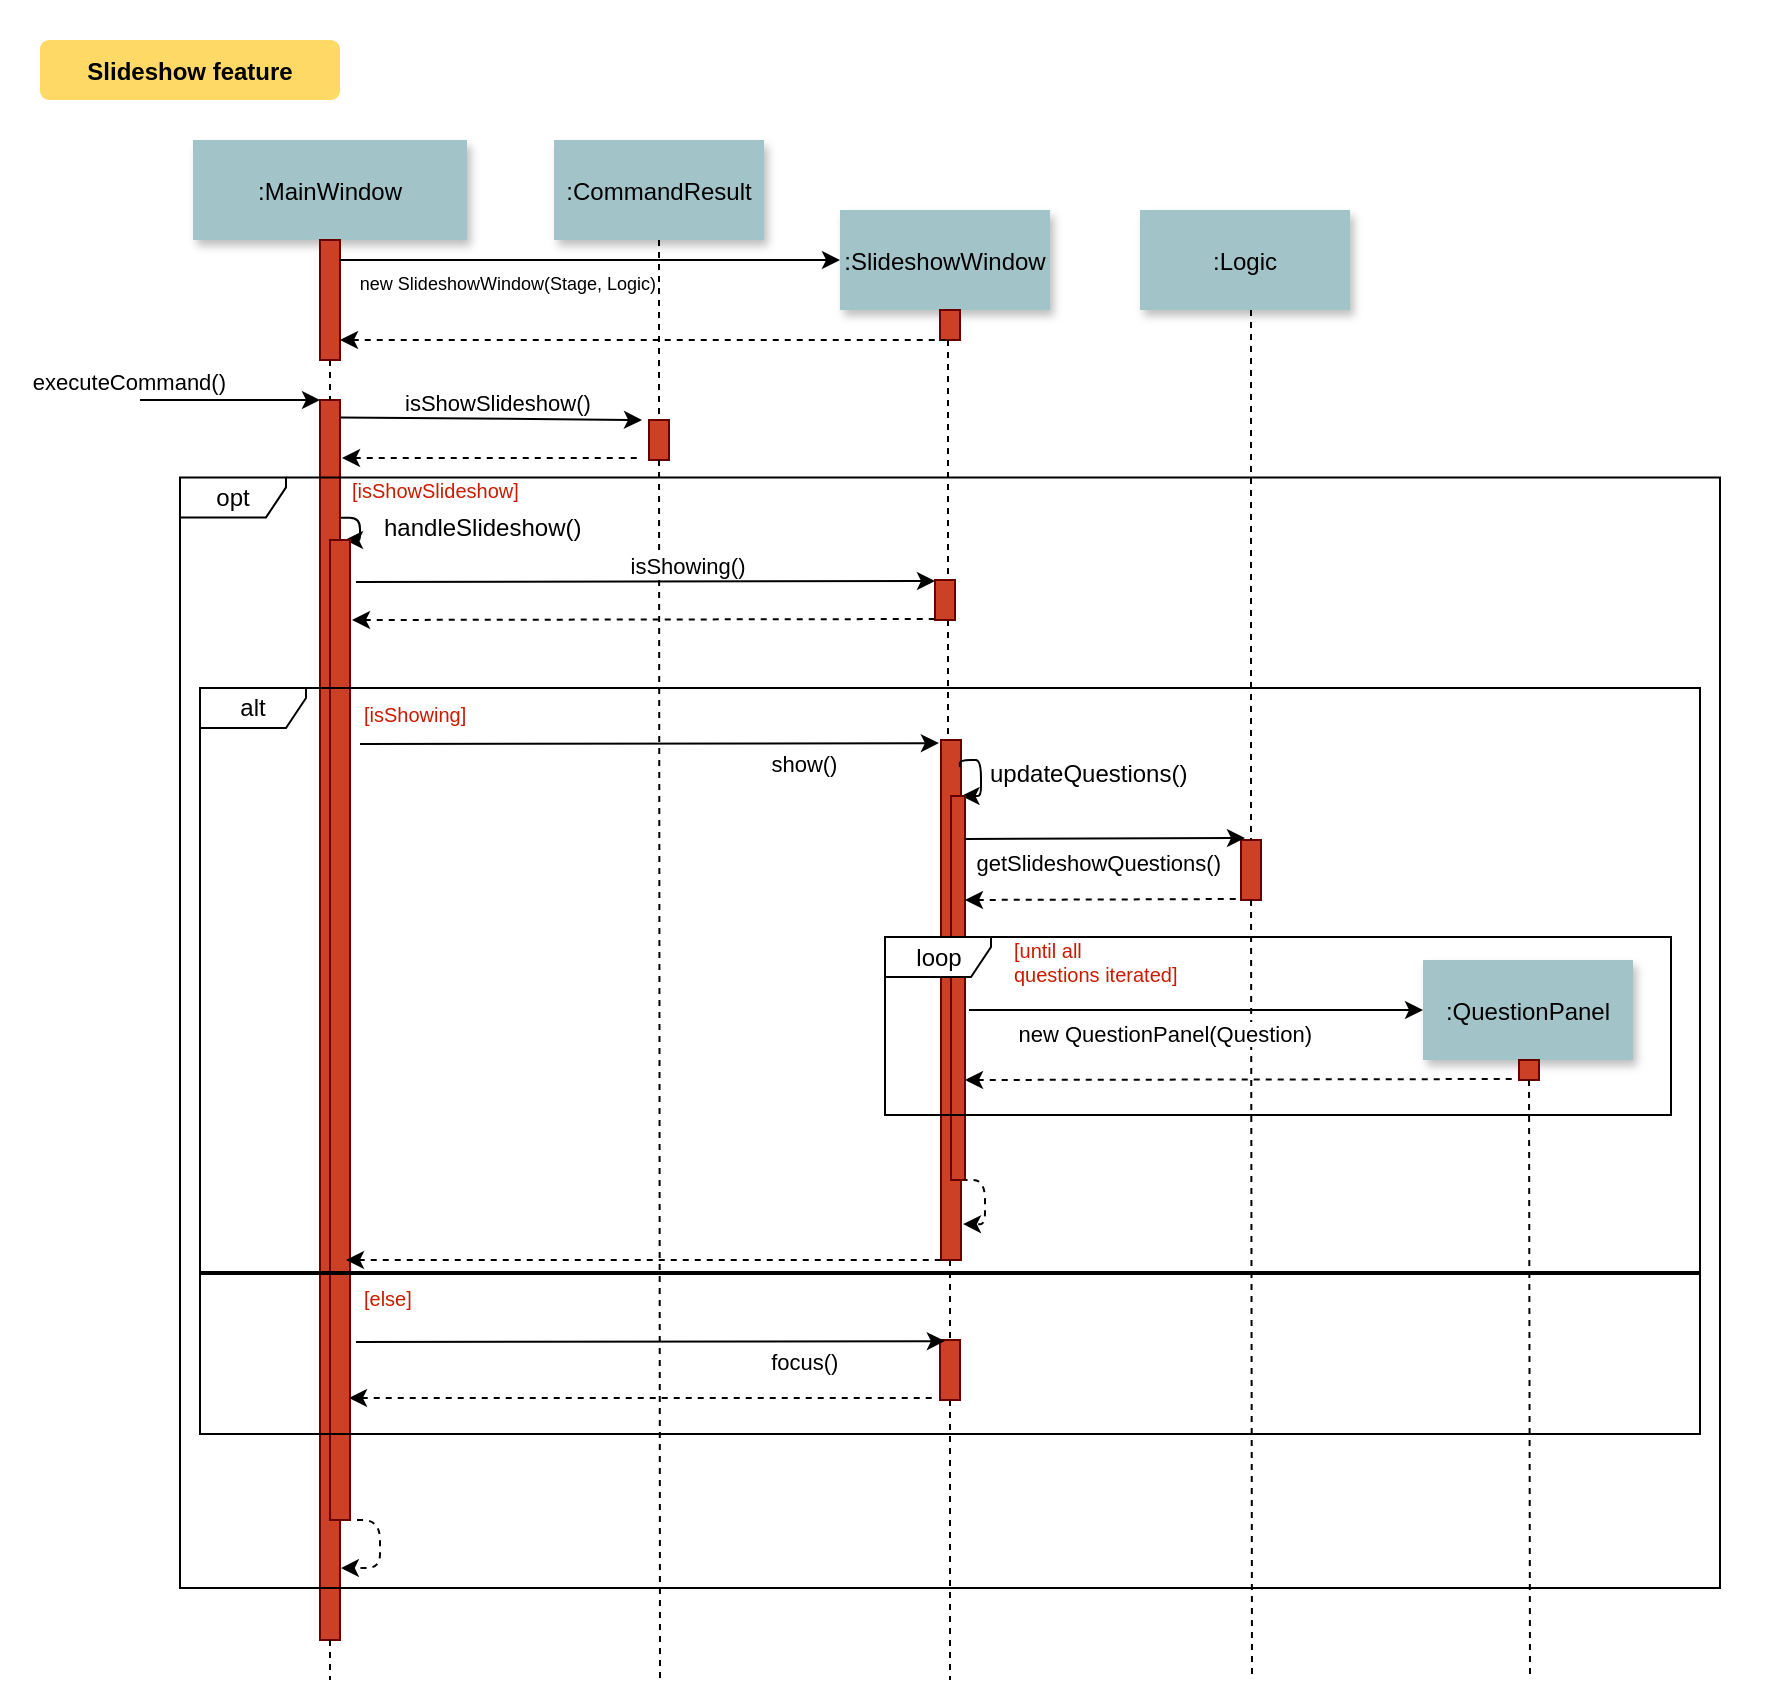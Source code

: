 <mxfile version="12.2.0" type="device" pages="1"><diagram name="Page-1" id="9361dd3d-8414-5efd-6122-117bd74ce7a7"><mxGraphModel dx="1412" dy="789" grid="1" gridSize="10" guides="1" tooltips="1" connect="1" arrows="1" fold="1" page="0" pageScale="1.5" pageWidth="826" pageHeight="1169" background="#ffffff" math="0" shadow="0"><root><mxCell id="0"/><mxCell id="1" parent="0"/><mxCell id="_MphoM6bQr7qv1nkgnH3-72" value="" style="rounded=0;whiteSpace=wrap;html=1;strokeColor=none;" parent="1" vertex="1"><mxGeometry x="40" width="890" height="840" as="geometry"/></mxCell><mxCell id="fjkoWwOl3rDA__cH2UTF-113" style="edgeStyle=orthogonalEdgeStyle;rounded=1;orthogonalLoop=1;jettySize=auto;html=1;exitX=0.988;exitY=0.095;exitDx=0;exitDy=0;exitPerimeter=0;entryX=0.75;entryY=0;entryDx=0;entryDy=0;" parent="1" source="2" target="fjkoWwOl3rDA__cH2UTF-107" edge="1"><mxGeometry relative="1" as="geometry"><Array as="points"><mxPoint x="220" y="259"/><mxPoint x="220" y="270"/></Array></mxGeometry></mxCell><mxCell id="2" value="" style="fillColor=#CC4125;strokeColor=#660000" parent="1" vertex="1"><mxGeometry x="200" y="200" width="10" height="620" as="geometry"/></mxCell><mxCell id="3" value="executeCommand()" style="edgeStyle=none;verticalLabelPosition=top;verticalAlign=bottom;labelPosition=left;align=right" parent="1" edge="1"><mxGeometry x="110" y="100" width="100" height="100" as="geometry"><mxPoint x="110" y="200" as="sourcePoint"/><mxPoint x="200" y="200" as="targetPoint"/></mxGeometry></mxCell><mxCell id="4" value=":MainWindow" style="shadow=1;fillColor=#A2C4C9;strokeColor=none" parent="1" vertex="1"><mxGeometry x="136.5" y="70" width="137" height="50" as="geometry"/></mxCell><mxCell id="7" value=":CommandResult" style="shadow=1;fillColor=#A2C4C9;strokeColor=none" parent="1" vertex="1"><mxGeometry x="317" y="70" width="105" height="50" as="geometry"/></mxCell><mxCell id="33" value="" style="edgeStyle=elbowEdgeStyle;elbow=horizontal;endArrow=none;dashed=1" parent="1" source="fjkoWwOl3rDA__cH2UTF-145" target="2" edge="1"><mxGeometry x="230.0" y="310" width="100" height="100" as="geometry"><mxPoint x="230.0" y="410" as="sourcePoint"/><mxPoint x="330" y="310" as="targetPoint"/></mxGeometry></mxCell><mxCell id="44" value="" style="edgeStyle=none;dashed=1;endArrow=none" parent="1" source="2" edge="1"><mxGeometry x="50" y="360" width="100" height="100" as="geometry"><mxPoint x="50" y="460" as="sourcePoint"/><mxPoint x="205" y="840" as="targetPoint"/></mxGeometry></mxCell><mxCell id="71" value="Slideshow feature" style="rounded=1;fontStyle=1;fillColor=#FFD966;strokeColor=none" parent="1" vertex="1"><mxGeometry x="60" y="20" width="150" height="30" as="geometry"/></mxCell><mxCell id="fjkoWwOl3rDA__cH2UTF-115" style="edgeStyle=orthogonalEdgeStyle;rounded=1;orthogonalLoop=1;jettySize=auto;html=1;exitX=0.75;exitY=1;exitDx=0;exitDy=0;entryX=1.043;entryY=0.942;entryDx=0;entryDy=0;dashed=1;entryPerimeter=0;" parent="1" source="fjkoWwOl3rDA__cH2UTF-107" target="2" edge="1"><mxGeometry relative="1" as="geometry"><mxPoint x="212.172" y="293.207" as="sourcePoint"/><mxPoint x="210.103" y="305.621" as="targetPoint"/><Array as="points"><mxPoint x="230" y="760"/><mxPoint x="230" y="784"/></Array></mxGeometry></mxCell><mxCell id="fjkoWwOl3rDA__cH2UTF-107" value="" style="fillColor=#CC4125;strokeColor=#660000" parent="1" vertex="1"><mxGeometry x="205" y="270" width="10" height="490" as="geometry"/></mxCell><mxCell id="fjkoWwOl3rDA__cH2UTF-116" value="handleSlideshow()" style="text;html=1;" parent="1" vertex="1"><mxGeometry x="230" y="250" width="70" height="30" as="geometry"/></mxCell><mxCell id="fjkoWwOl3rDA__cH2UTF-118" value="" style="fillColor=#CC4125;strokeColor=#660000" parent="1" vertex="1"><mxGeometry x="364.5" y="210" width="10" height="20" as="geometry"/></mxCell><mxCell id="fjkoWwOl3rDA__cH2UTF-119" value="isShowSlideshow()" style="edgeStyle=none;verticalLabelPosition=top;verticalAlign=bottom;labelPosition=left;align=right;exitX=1.286;exitY=0.067;exitDx=0;exitDy=0;exitPerimeter=0;" parent="1" edge="1"><mxGeometry x="-3" y="60" width="100" height="100" as="geometry"><mxPoint x="209.86" y="208.71" as="sourcePoint"/><mxPoint x="361" y="210" as="targetPoint"/><mxPoint x="52" y="1" as="offset"/></mxGeometry></mxCell><mxCell id="fjkoWwOl3rDA__cH2UTF-120" value="" style="edgeStyle=none;verticalLabelPosition=top;verticalAlign=bottom;labelPosition=left;align=right;endArrow=none;startArrow=classic;dashed=1;" parent="1" edge="1"><mxGeometry x="279" y="129.259" width="100" height="100" as="geometry"><mxPoint x="211" y="229" as="sourcePoint"/><mxPoint x="360" y="229" as="targetPoint"/></mxGeometry></mxCell><mxCell id="fjkoWwOl3rDA__cH2UTF-121" value="" style="edgeStyle=elbowEdgeStyle;elbow=horizontal;endArrow=none;dashed=1" parent="1" source="7" target="fjkoWwOl3rDA__cH2UTF-118" edge="1"><mxGeometry x="394.5" y="320" width="100" height="100" as="geometry"><mxPoint x="369.776" y="130.0" as="sourcePoint"/><mxPoint x="494.5" y="320" as="targetPoint"/></mxGeometry></mxCell><mxCell id="fjkoWwOl3rDA__cH2UTF-122" value="" style="edgeStyle=none;dashed=1;endArrow=none" parent="1" source="fjkoWwOl3rDA__cH2UTF-118" edge="1"><mxGeometry x="214.5" y="370" width="100" height="100" as="geometry"><mxPoint x="214.5" y="470" as="sourcePoint"/><mxPoint x="370" y="840" as="targetPoint"/></mxGeometry></mxCell><mxCell id="fjkoWwOl3rDA__cH2UTF-141" value=":SlideshowWindow" style="shadow=1;fillColor=#A2C4C9;strokeColor=none" parent="1" vertex="1"><mxGeometry x="460" y="105" width="105" height="50" as="geometry"/></mxCell><mxCell id="fjkoWwOl3rDA__cH2UTF-142" value="" style="fillColor=#CC4125;strokeColor=#660000" parent="1" vertex="1"><mxGeometry x="510.5" y="370" width="10" height="260" as="geometry"/></mxCell><mxCell id="fjkoWwOl3rDA__cH2UTF-143" value="" style="edgeStyle=elbowEdgeStyle;elbow=horizontal;endArrow=none;dashed=1" parent="1" source="fjkoWwOl3rDA__cH2UTF-183" target="fjkoWwOl3rDA__cH2UTF-142" edge="1"><mxGeometry x="537.5" y="355" width="100" height="100" as="geometry"><mxPoint x="512.776" y="165.0" as="sourcePoint"/><mxPoint x="637.5" y="355" as="targetPoint"/></mxGeometry></mxCell><mxCell id="fjkoWwOl3rDA__cH2UTF-144" value="" style="edgeStyle=none;dashed=1;endArrow=none" parent="1" source="fjkoWwOl3rDA__cH2UTF-189" edge="1"><mxGeometry x="359.5" y="380" width="100" height="100" as="geometry"><mxPoint x="515" y="630" as="sourcePoint"/><mxPoint x="515" y="840" as="targetPoint"/></mxGeometry></mxCell><mxCell id="fjkoWwOl3rDA__cH2UTF-145" value="" style="fillColor=#CC4125;strokeColor=#660000" parent="1" vertex="1"><mxGeometry x="200" y="120" width="10" height="60" as="geometry"/></mxCell><mxCell id="fjkoWwOl3rDA__cH2UTF-146" value="" style="edgeStyle=elbowEdgeStyle;elbow=horizontal;endArrow=none;dashed=1" parent="1" source="4" target="fjkoWwOl3rDA__cH2UTF-145" edge="1"><mxGeometry x="230.0" y="310" width="100" height="100" as="geometry"><mxPoint x="205.286" y="120" as="sourcePoint"/><mxPoint x="205.286" y="170" as="targetPoint"/></mxGeometry></mxCell><mxCell id="fjkoWwOl3rDA__cH2UTF-147" value="new SlideshowWindow(Stage, Logic)" style="edgeStyle=none;verticalLabelPosition=top;verticalAlign=bottom;labelPosition=left;align=right;fontSize=9;" parent="1" edge="1"><mxGeometry width="100" height="100" as="geometry"><mxPoint x="210" y="130" as="sourcePoint"/><mxPoint x="460" y="130" as="targetPoint"/><mxPoint x="35" y="20" as="offset"/></mxGeometry></mxCell><mxCell id="fjkoWwOl3rDA__cH2UTF-149" value="show()" style="edgeStyle=none;verticalLabelPosition=top;verticalAlign=bottom;labelPosition=left;align=right;entryX=-0.107;entryY=0.006;entryDx=0;entryDy=0;entryPerimeter=0;" parent="1" target="fjkoWwOl3rDA__cH2UTF-142" edge="1"><mxGeometry x="2.5" y="130" width="100" height="100" as="geometry"><mxPoint x="220" y="372" as="sourcePoint"/><mxPoint x="502.5" y="371" as="targetPoint"/><mxPoint x="96" y="19" as="offset"/></mxGeometry></mxCell><mxCell id="fjkoWwOl3rDA__cH2UTF-153" style="edgeStyle=orthogonalEdgeStyle;rounded=1;orthogonalLoop=1;jettySize=auto;html=1;exitX=0.967;exitY=0.323;exitDx=0;exitDy=0;entryX=0.75;entryY=0;entryDx=0;entryDy=0;exitPerimeter=0;" parent="1" target="fjkoWwOl3rDA__cH2UTF-155" edge="1"><mxGeometry relative="1" as="geometry"><mxPoint x="519.914" y="383.552" as="sourcePoint"/><Array as="points"><mxPoint x="530.5" y="380"/><mxPoint x="530.5" y="398"/></Array></mxGeometry></mxCell><mxCell id="fjkoWwOl3rDA__cH2UTF-154" style="edgeStyle=orthogonalEdgeStyle;rounded=1;orthogonalLoop=1;jettySize=auto;html=1;exitX=0.75;exitY=1;exitDx=0;exitDy=0;dashed=1;entryX=1.1;entryY=0.931;entryDx=0;entryDy=0;entryPerimeter=0;" parent="1" source="fjkoWwOl3rDA__cH2UTF-155" target="fjkoWwOl3rDA__cH2UTF-142" edge="1"><mxGeometry relative="1" as="geometry"><mxPoint x="522.672" y="431.207" as="sourcePoint"/><mxPoint x="530.5" y="490" as="targetPoint"/><Array as="points"><mxPoint x="532.5" y="590"/><mxPoint x="532.5" y="613"/></Array></mxGeometry></mxCell><mxCell id="fjkoWwOl3rDA__cH2UTF-155" value="" style="fillColor=#CC4125;strokeColor=#660000" parent="1" vertex="1"><mxGeometry x="515.5" y="398" width="7" height="192" as="geometry"/></mxCell><mxCell id="fjkoWwOl3rDA__cH2UTF-156" value="updateQuestions()" style="text;html=1;" parent="1" vertex="1"><mxGeometry x="532.5" y="373" width="100" height="30" as="geometry"/></mxCell><mxCell id="fjkoWwOl3rDA__cH2UTF-157" value=":Logic" style="shadow=1;fillColor=#A2C4C9;strokeColor=none" parent="1" vertex="1"><mxGeometry x="610" y="105" width="105" height="50" as="geometry"/></mxCell><mxCell id="fjkoWwOl3rDA__cH2UTF-158" value="" style="fillColor=#CC4125;strokeColor=#660000" parent="1" vertex="1"><mxGeometry x="660.5" y="420" width="10" height="30" as="geometry"/></mxCell><mxCell id="fjkoWwOl3rDA__cH2UTF-159" value="" style="edgeStyle=elbowEdgeStyle;elbow=horizontal;endArrow=none;dashed=1" parent="1" source="fjkoWwOl3rDA__cH2UTF-157" target="fjkoWwOl3rDA__cH2UTF-158" edge="1"><mxGeometry x="687.5" y="355" width="100" height="100" as="geometry"><mxPoint x="662.776" y="165.0" as="sourcePoint"/><mxPoint x="787.5" y="355" as="targetPoint"/></mxGeometry></mxCell><mxCell id="fjkoWwOl3rDA__cH2UTF-160" value="" style="edgeStyle=none;dashed=1;endArrow=none" parent="1" source="fjkoWwOl3rDA__cH2UTF-158" edge="1"><mxGeometry x="510" y="470" width="100" height="100" as="geometry"><mxPoint x="510" y="570" as="sourcePoint"/><mxPoint x="666" y="840" as="targetPoint"/></mxGeometry></mxCell><mxCell id="fjkoWwOl3rDA__cH2UTF-161" value="" style="edgeStyle=none;verticalLabelPosition=top;verticalAlign=bottom;labelPosition=left;align=right;endArrow=none;startArrow=classic;dashed=1;" parent="1" edge="1"><mxGeometry x="578.5" y="349.759" width="100" height="100" as="geometry"><mxPoint x="522.5" y="450" as="sourcePoint"/><mxPoint x="659.5" y="449.5" as="targetPoint"/></mxGeometry></mxCell><mxCell id="fjkoWwOl3rDA__cH2UTF-162" value="getSlideshowQuestions()" style="edgeStyle=none;verticalLabelPosition=top;verticalAlign=bottom;labelPosition=left;align=right;" parent="1" edge="1"><mxGeometry x="2.5" y="130" width="100" height="100" as="geometry"><mxPoint x="522.5" y="419.5" as="sourcePoint"/><mxPoint x="662.5" y="419" as="targetPoint"/><mxPoint x="60" y="21" as="offset"/></mxGeometry></mxCell><mxCell id="fjkoWwOl3rDA__cH2UTF-163" value=":QuestionPanel" style="shadow=1;fillColor=#A2C4C9;strokeColor=none" parent="1" vertex="1"><mxGeometry x="751.5" y="480" width="105" height="50" as="geometry"/></mxCell><mxCell id="fjkoWwOl3rDA__cH2UTF-164" value="" style="fillColor=#CC4125;strokeColor=#660000" parent="1" vertex="1"><mxGeometry x="799.5" y="530" width="10" height="10" as="geometry"/></mxCell><mxCell id="fjkoWwOl3rDA__cH2UTF-165" value="" style="edgeStyle=elbowEdgeStyle;elbow=horizontal;endArrow=none;dashed=1" parent="1" source="fjkoWwOl3rDA__cH2UTF-163" target="fjkoWwOl3rDA__cH2UTF-164" edge="1"><mxGeometry x="829" y="730" width="100" height="100" as="geometry"><mxPoint x="804.276" y="540" as="sourcePoint"/><mxPoint x="929" y="730" as="targetPoint"/></mxGeometry></mxCell><mxCell id="fjkoWwOl3rDA__cH2UTF-166" value="" style="edgeStyle=none;dashed=1;endArrow=none" parent="1" source="fjkoWwOl3rDA__cH2UTF-164" edge="1"><mxGeometry x="649" y="685" width="100" height="100" as="geometry"><mxPoint x="649" y="785" as="sourcePoint"/><mxPoint x="805" y="840" as="targetPoint"/></mxGeometry></mxCell><mxCell id="fjkoWwOl3rDA__cH2UTF-168" value="new QuestionPanel(Question)" style="edgeStyle=none;verticalLabelPosition=top;verticalAlign=bottom;labelPosition=left;align=right;entryX=0;entryY=0.5;entryDx=0;entryDy=0;" parent="1" target="fjkoWwOl3rDA__cH2UTF-163" edge="1"><mxGeometry x="1.5" y="210.5" width="100" height="100" as="geometry"><mxPoint x="524.5" y="505" as="sourcePoint"/><mxPoint x="661.5" y="499.5" as="targetPoint"/><mxPoint x="60" y="21" as="offset"/></mxGeometry></mxCell><mxCell id="fjkoWwOl3rDA__cH2UTF-169" value="" style="edgeStyle=none;verticalLabelPosition=top;verticalAlign=bottom;labelPosition=left;align=right;endArrow=none;startArrow=classic;dashed=1;" parent="1" edge="1"><mxGeometry x="715.5" y="439.759" width="100" height="100" as="geometry"><mxPoint x="522.5" y="540" as="sourcePoint"/><mxPoint x="796.5" y="539.5" as="targetPoint"/></mxGeometry></mxCell><mxCell id="fjkoWwOl3rDA__cH2UTF-170" value="" style="fillColor=#CC4125;strokeColor=#660000" parent="1" vertex="1"><mxGeometry x="510" y="155" width="10" height="15" as="geometry"/></mxCell><mxCell id="fjkoWwOl3rDA__cH2UTF-171" value="" style="edgeStyle=elbowEdgeStyle;elbow=horizontal;endArrow=none;dashed=1" parent="1" source="fjkoWwOl3rDA__cH2UTF-141" target="fjkoWwOl3rDA__cH2UTF-170" edge="1"><mxGeometry x="537.5" y="355" width="100" height="100" as="geometry"><mxPoint x="513" y="155" as="sourcePoint"/><mxPoint x="513" y="240" as="targetPoint"/></mxGeometry></mxCell><mxCell id="fjkoWwOl3rDA__cH2UTF-172" value="" style="edgeStyle=none;verticalLabelPosition=top;verticalAlign=bottom;labelPosition=left;align=right;endArrow=none;startArrow=classic;dashed=1;" parent="1" edge="1"><mxGeometry x="431.5" y="70.259" width="100" height="100" as="geometry"><mxPoint x="210" y="170" as="sourcePoint"/><mxPoint x="512.5" y="170" as="targetPoint"/></mxGeometry></mxCell><mxCell id="fjkoWwOl3rDA__cH2UTF-174" value="" style="group" parent="1" vertex="1" connectable="0"><mxGeometry x="415.5" y="462.5" width="500" height="95" as="geometry"/></mxCell><mxCell id="fjkoWwOl3rDA__cH2UTF-175" value="loop" style="shape=umlFrame;whiteSpace=wrap;html=1;width=53;height=20;" parent="fjkoWwOl3rDA__cH2UTF-174" vertex="1"><mxGeometry x="67" y="6" width="393" height="89" as="geometry"/></mxCell><mxCell id="fjkoWwOl3rDA__cH2UTF-176" value="&lt;font color=&quot;#c91b00&quot; style=&quot;font-size: 10px;&quot;&gt;[until all&lt;br style=&quot;font-size: 10px;&quot;&gt;questions iterated]&lt;/font&gt;" style="text;html=1;fontSize=10;" parent="fjkoWwOl3rDA__cH2UTF-174" vertex="1"><mxGeometry x="129.013" width="228.261" height="33.529" as="geometry"/></mxCell><mxCell id="fjkoWwOl3rDA__cH2UTF-179" value="" style="edgeStyle=none;verticalLabelPosition=top;verticalAlign=bottom;labelPosition=left;align=right;endArrow=none;startArrow=classic;dashed=1;entryX=0.25;entryY=1;entryDx=0;entryDy=0;" parent="1" target="fjkoWwOl3rDA__cH2UTF-142" edge="1"><mxGeometry x="409" y="529.759" width="100" height="100" as="geometry"><mxPoint x="213" y="630" as="sourcePoint"/><mxPoint x="490" y="629.5" as="targetPoint"/></mxGeometry></mxCell><mxCell id="fjkoWwOl3rDA__cH2UTF-184" value="isShowing()" style="edgeStyle=none;verticalLabelPosition=top;verticalAlign=bottom;labelPosition=left;align=right;" parent="1" edge="1"><mxGeometry x="143.5" y="140.5" width="100" height="100" as="geometry"><mxPoint x="218" y="291" as="sourcePoint"/><mxPoint x="507.5" y="290.5" as="targetPoint"/><mxPoint x="52" y="1" as="offset"/></mxGeometry></mxCell><mxCell id="fjkoWwOl3rDA__cH2UTF-185" value="" style="edgeStyle=none;verticalLabelPosition=top;verticalAlign=bottom;labelPosition=left;align=right;endArrow=none;startArrow=classic;dashed=1;" parent="1" edge="1"><mxGeometry x="426.5" y="209.759" width="100" height="100" as="geometry"><mxPoint x="216" y="310" as="sourcePoint"/><mxPoint x="507.5" y="309.5" as="targetPoint"/></mxGeometry></mxCell><mxCell id="fjkoWwOl3rDA__cH2UTF-183" value="" style="fillColor=#CC4125;strokeColor=#660000" parent="1" vertex="1"><mxGeometry x="507.5" y="290" width="10" height="20" as="geometry"/></mxCell><mxCell id="fjkoWwOl3rDA__cH2UTF-188" value="" style="edgeStyle=elbowEdgeStyle;elbow=horizontal;endArrow=none;dashed=1" parent="1" source="fjkoWwOl3rDA__cH2UTF-170" target="fjkoWwOl3rDA__cH2UTF-183" edge="1"><mxGeometry x="537.5" y="355" width="100" height="100" as="geometry"><mxPoint x="515" y="170" as="sourcePoint"/><mxPoint x="515" y="370" as="targetPoint"/></mxGeometry></mxCell><mxCell id="fjkoWwOl3rDA__cH2UTF-189" value="" style="fillColor=#CC4125;strokeColor=#660000" parent="1" vertex="1"><mxGeometry x="510" y="670" width="10" height="30" as="geometry"/></mxCell><mxCell id="fjkoWwOl3rDA__cH2UTF-190" value="" style="edgeStyle=none;dashed=1;endArrow=none" parent="1" target="fjkoWwOl3rDA__cH2UTF-189" edge="1"><mxGeometry x="359.5" y="380" width="100" height="100" as="geometry"><mxPoint x="515" y="630" as="sourcePoint"/><mxPoint x="515" y="760" as="targetPoint"/></mxGeometry></mxCell><mxCell id="fjkoWwOl3rDA__cH2UTF-191" value="focus()" style="edgeStyle=none;verticalLabelPosition=top;verticalAlign=bottom;labelPosition=left;align=right;entryX=-0.107;entryY=0.006;entryDx=0;entryDy=0;entryPerimeter=0;" parent="1" edge="1"><mxGeometry x="5.5" y="429" width="100" height="100" as="geometry"><mxPoint x="218" y="671" as="sourcePoint"/><mxPoint x="512.43" y="670.56" as="targetPoint"/><mxPoint x="96" y="19" as="offset"/></mxGeometry></mxCell><mxCell id="fjkoWwOl3rDA__cH2UTF-192" value="" style="edgeStyle=none;verticalLabelPosition=top;verticalAlign=bottom;labelPosition=left;align=right;endArrow=none;startArrow=classic;dashed=1;entryX=0.25;entryY=1;entryDx=0;entryDy=0;" parent="1" edge="1"><mxGeometry x="403.5" y="598.759" width="100" height="100" as="geometry"><mxPoint x="214.5" y="699" as="sourcePoint"/><mxPoint x="507.5" y="699" as="targetPoint"/></mxGeometry></mxCell><mxCell id="fjkoWwOl3rDA__cH2UTF-199" value="" style="html=1;fontSize=10;fillColor=none;" parent="1" vertex="1"><mxGeometry x="140" y="637" width="750" height="80" as="geometry"/></mxCell><mxCell id="fjkoWwOl3rDA__cH2UTF-200" value="&lt;font color=&quot;#c91b00&quot;&gt;[else]&lt;/font&gt;" style="text;html=1;fontSize=10;" parent="1" vertex="1"><mxGeometry x="220" y="637.294" width="277" height="29" as="geometry"/></mxCell><mxCell id="fjkoWwOl3rDA__cH2UTF-181" value="alt" style="shape=umlFrame;whiteSpace=wrap;html=1;width=53;height=20;" parent="1" vertex="1"><mxGeometry x="140" y="344" width="750" height="292" as="geometry"/></mxCell><mxCell id="fjkoWwOl3rDA__cH2UTF-182" value="&lt;span style=&quot;color: rgb(201 , 27 , 0)&quot;&gt;[isShowing]&lt;/span&gt;" style="text;html=1;fontSize=10;" parent="1" vertex="1"><mxGeometry x="220.213" y="345.432" width="415.435" height="109.412" as="geometry"/></mxCell><mxCell id="fjkoWwOl3rDA__cH2UTF-137" value="" style="group" parent="1" vertex="1" connectable="0"><mxGeometry x="130" y="204" width="770" height="590" as="geometry"/></mxCell><mxCell id="fjkoWwOl3rDA__cH2UTF-135" value="opt" style="shape=umlFrame;whiteSpace=wrap;html=1;width=53;height=20;" parent="fjkoWwOl3rDA__cH2UTF-137" vertex="1"><mxGeometry y="34.706" width="770" height="555.294" as="geometry"/></mxCell><mxCell id="fjkoWwOl3rDA__cH2UTF-136" value="&lt;font color=&quot;#c91b00&quot; style=&quot;font-size: 10px;&quot;&gt;[isShowSlideshow]&lt;/font&gt;" style="text;html=1;fontSize=10;" parent="fjkoWwOl3rDA__cH2UTF-137" vertex="1"><mxGeometry x="83.525" y="28.5" width="314.099" height="25" as="geometry"/></mxCell></root></mxGraphModel></diagram></mxfile>